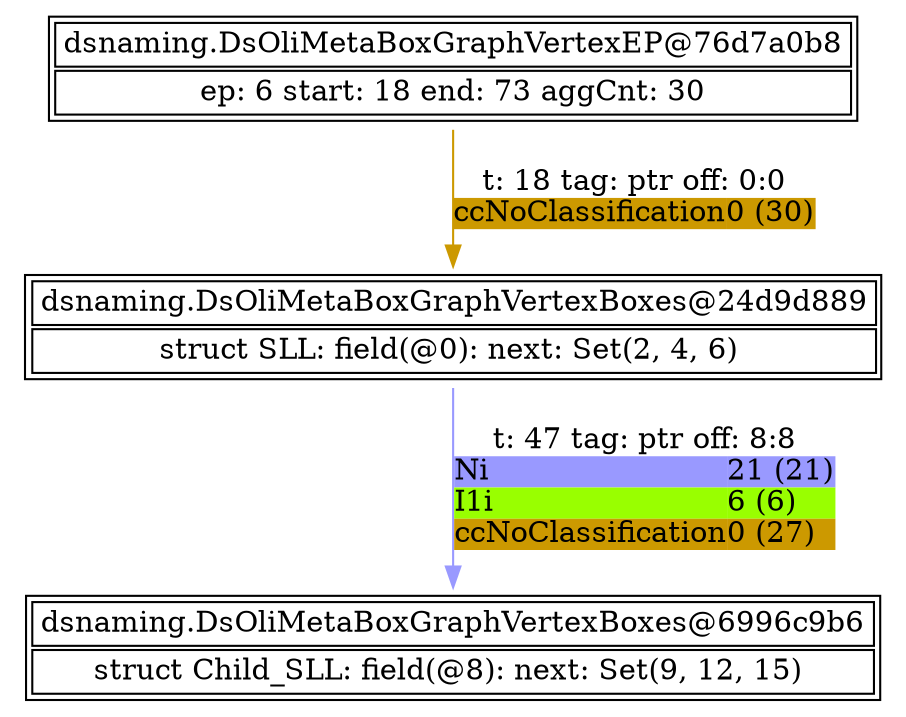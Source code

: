 digraph G {
	"dsnaming.DsOliMetaBoxGraphVertexBoxes@24d9d889" -> "dsnaming.DsOliMetaBoxGraphVertexBoxes@6996c9b6" [color = "#9999FF", label = <<TABLE BORDER="0" ALIGN="left" COLOR="black" CELLBORDER="0"  CELLPADDING="0" CELLSPACING="0"><TR><TD COLSPAN="2">t: 47 tag: ptr off: 8:8</TD></TR><TR><TD ALIGN="left" BGCOLOR="#9999FF">Ni</TD><TD ALIGN="left" BGCOLOR="#9999FF">21 (21)</TD></TR><TR><TD ALIGN="left" BGCOLOR="#99FF00">I1i</TD><TD ALIGN="left" BGCOLOR="#99FF00">6 (6)</TD></TR><TR><TD ALIGN="left" BGCOLOR="#CC9900">ccNoClassification</TD><TD ALIGN="left" BGCOLOR="#CC9900">0 (27)</TD></TR></TABLE>>]
	"dsnaming.DsOliMetaBoxGraphVertexEP@76d7a0b8" -> "dsnaming.DsOliMetaBoxGraphVertexBoxes@24d9d889" [color = "#CC9900", label = <<TABLE BORDER="0" ALIGN="left" COLOR="black" CELLBORDER="0"  CELLPADDING="0" CELLSPACING="0"><TR><TD COLSPAN="2">t: 18 tag: ptr off: 0:0</TD></TR><TR><TD ALIGN="left" BGCOLOR="#CC9900">ccNoClassification</TD><TD ALIGN="left" BGCOLOR="#CC9900">0 (30)</TD></TR></TABLE>>]
	subgraph connected_vertices {
		rankdir = LR
		"dsnaming.DsOliMetaBoxGraphVertexEP@76d7a0b8"  [label = <<TABLE><TR><TD COLSPAN="2">dsnaming.DsOliMetaBoxGraphVertexEP@76d7a0b8</TD></TR><TR><TD COLSPAN="2">ep: 6 start: 18 end: 73 aggCnt: 30</TD></TR></TABLE>>, shape = none]
		"dsnaming.DsOliMetaBoxGraphVertexBoxes@6996c9b6"  [label = <<TABLE><TR><TD COLSPAN="2">dsnaming.DsOliMetaBoxGraphVertexBoxes@6996c9b6</TD></TR><TR><TD COLSPAN="2">struct Child_SLL: field(@8): next: Set(9, 12, 15) </TD></TR></TABLE>>, shape = none]
		"dsnaming.DsOliMetaBoxGraphVertexBoxes@24d9d889"  [label = <<TABLE><TR><TD COLSPAN="2">dsnaming.DsOliMetaBoxGraphVertexBoxes@24d9d889</TD></TR><TR><TD COLSPAN="2">struct SLL: field(@0): next: Set(2, 4, 6) </TD></TR></TABLE>>, shape = none]
	}
}